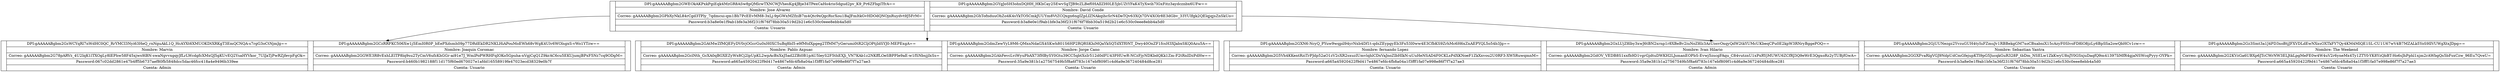 digraph BTreeES{ 
 node[shape=record] 
node0xc000167110[label="<f0>|{<f1>DPI:gAAAAABgbm2GWEOkAKPxkPgiEqk4MzGR8ASw8pQMlcwTXNCWJVhesKg4JBje34TPexCaHo4risSdgud2pv_K9_Pr6ZFbgiTfrA==|Nombre: Jose Alvarez|Correo: gAAAAABgbm2GPbXyNkL84rCgd3TPly_7qdmcui-qm1Bh7PcEEvMM8-3xLj-9pGWxMZfziB7m4Qtc9xQgcRsrXou1BaJFmItkGvHDOdQNOjnRuydvt9J5FrM=|Password:b3a8e0e1f9ab1bfe3a36f231f676f78bb30a519d2b21e6c530c0eee8ebb4a5d0|Cuenta: Usuario}|<f2>|{<f3>DPI:gAAAAABgbm2GYgJoSH3ohxDQHH_HKhCay25EwvSgTJB9cZLBef0HAIlZH0LE5jbUZtYFaK4TyXwih7IGxFitz3aydcznbx6UFw==|Nombre: David Conde|Correo: gAAAAABgbm2GhTofnduuOhZo4K4sYkTO5CmkJUUYm8VtZCQxgn6ngIZpLIZNAkqihcSrN4DeTQv63XQi7DV4XOlr8E3dGbv_33YUIfgk2QElqjqjsZnSkUo=|Password:b3a8e0e1f9ab1bfe3a36f231f676f78bb30a519d2b21e6c530c0eee8ebb4a5d0|Cuenta: Usuario}|<f4>"] 
node0xc000167c50[label="<f0>|{<f1>DPI:gAAAAABgbm2GsWCYqRl7nWdHC0QC_RrYMCI3Nyi63HeQ_rnNguAkL1Q_HcAYXt6XMUOKDtXRKgT3EmQCNQA-s7rgG3oCtNjmJg==|Nombre: Marvin|Correo: gAAAAABgbm2G78pARVz_4U2IqK1lTXOgLy8lEPhw58F45xjws9lBN-swaNgvvxgqyJfLrLWcdgfcXMxQJ5gKUvEQ2YsaHYVkor_7UlJaTjPwRZjfevpFgOk=|Password:067c02dd2861e47b4ff5b6737aef80fb5848dcc5dac46fcc418a4e9496b339ee|Cuenta: Admin}|<f2>|{<f3>DPI:gAAAAABgbm2GCzRRFKC506Xw1j5EmI0R0P_bEePXdsmh09p77DRdEkDR2NKLHiAPouMoEWh68vWgK4Ulv6WOlsgxS-vWo1YTzw==|Nombre: Joaquin Coromac|Correo: gAAAAABgbm2GGWE3R8vExhLElTP8lq9su2TyCmV6ufzKhGGr-ai91e7J_WmlPoPWRHFqIOKo5Gpuha-nVgjCqQ1Z9krAC6cu5EKUjumjBPxF5Nz7cq9ODgM=|Password:b460b1982188f11d175f60ed670027e1afdd16558919fe47023ecd38329e0b7f|Cuenta: Usuario}|<f4>"] 
node0xc000167110:f0 -> node0xc000167c50 
node0xc000196510[label="<f0>|{<f1>DPI:gAAAAABgbm2GAtMwZfMQEFyDV0rjOGcrGu0xH0XC5uBq8bI5-e9fMtdXpgeg2TfMM7yGerumi0tR2CljOPtjIdSYJ0-MEPExgA==|Nombre: Pablo Axpuac|Correo: gAAAAABgbm2GclNth_GcXA0qBGXEZyWx8Cj2lpUpKL2wpAcBxXxJ5ad2ZBi0B1pAU5leyS2F5thEXJi_VN7KAb1z2NKffLOeSBPPIe9aE-w1fSNbsjjIxSs=|Password:a665a45920422f9d417e4867efdc4fb8a04a1f3fff1fa07e998e86f7f7a27ae3|Cuenta: Admin}|<f2>|{<f3>DPI:gAAAAABgbm2GdmZewYyL9M6-QMxnNdaGX4SKwh801S6HP2RQRSKhiMQaYkSQTdXTf0NT_Dwy40OnZF1fcsH3XJabxSKQ0Azu5A==|Nombre: Jorge Cano|Correo: gAAAAABgbm2GAhFevcLviWyuPbAX73fHBySY0Gtu39CC5qbtXsIr512d0dFU43PHUwR-NCzFjyNDKbdQKk1Zm-F2tRnIDzPdHw==|Password:35a9e381b1a27567549b5f8a6f783c167ebf809f1c4d6a9e367240484d8ce281|Cuenta: Usuario}|<f4>"] 
node0xc000167110:f2 -> node0xc000196510 
node0xc000196570[label="<f0>|{<f1>DPI:gAAAAABgbm2GXN6-NcyQ_PYuw9wqpil94yrNxb4Df1t-qdsZEypgyEb3Fx53I0ww4E3CfbKS9ZrhMc6H6xZnAEPYQL5o54b3Jg==|Nombre: fernando Lopez|Correo: gAAAAABgbm2G5Vh4KKentRziTrPJdp52aO1zV2cXR2sxuzIUmvlqhlCDxVaJnoZIbHIkN-uUuHeNSAD4F0CKLsPdXKNoeF1ZkXxvou2U0RF3-XW5RuwqmnM=|Password:a665a45920422f9d417e4867efdc4fb8a04a1f3fff1fa07e998e86f7f7a27ae3|Cuenta: Usuario}|<f2>|{<f3>DPI:gAAAAABgbm2GxLUjZ8lby3xwJ6tBN2xrnp1r8XBeBv2iuNoZ8Iz3AzUosvOxqyQdW2tkYUMcUKbeqCPu0E2kpW3RNryBggePOQ==|Nombre: Ivan Hilario|Correo: gAAAAABgbm2GdOV_VEDB8S1xxfh9D1vgrGjdtuDWKH2LJsmanEOPbS-Evwj5zscgFAqu_C84vutznU1xPxRYjMUWU6ZCfRJ3Q9eWrE3QgxoRz2yTUBjfGwA=|Password:35a9e381b1a27567549b5f8a6f783c167ebf809f1c4d6a9e367240484d8ce281|Cuenta: Admin}|<f4>|{<f5>DPI:gAAAAABgbm2GjUUNezgz2YvzuGUH4tyIuFZmuJv1RBBekgGM7xoCBxabniX15cAzyF0SlvoFD8lO8jzLy6BpSSa2owQbHCv1cw==|Nombre: Sebastian Yantra|Correo: gAAAAABgbm2GGXFvaRlgVGJ9NdpUdCmGfejupKTl9pG5JucqkGuR328P_tbDm_NSELw1ZkKwyU8nJY0GSxjuDaqfQ9m41397IiMfR4gjaNSWcqPyyy-OYPk=|Password:b3a8e0e1f9ab1bfe3a36f231f676f78bb30a519d2b21e6c530c0eee8ebb4a5d0|Cuenta: Usuario}|<f6>|{<f7>DPI:gAAAAABgbm2Gz3Smt3a1J4PD3xoBtjJFXVDLdEwNXxsOXTkFY7Qy4KM4MlQE1SL-CU1U67wV4B7MZALk5YoS9IlVUWgXtxJDpg==|Nombre: The Weekend|Correo: gAAAAABgbm2G2KVzGa6UBXp6JTcCWrNW3ELJtkLpgMeFE0w4W4uV2r6yneMx4Ty1ZTY0-YK8YzQbBT-Ho6sJhPphl1xjm2rAWbgQs5bFsxCzw_96Eu7QveU=|Password:a665a45920422f9d417e4867efdc4fb8a04a1f3fff1fa07e998e86f7f7a27ae3|Cuenta: Usuario}|<f8>"] 
node0xc000167110:f4 -> node0xc000196570 
}